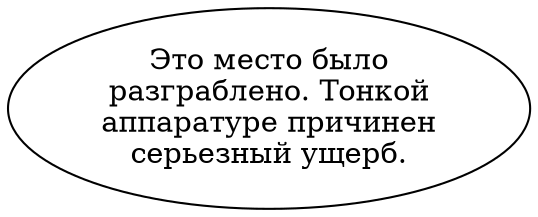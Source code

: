 digraph medlab {
  "start" [style=filled       fillcolor="#FFFFFF"       color="#000000"]
  "start" [label="Это место было\nразграблено. Тонкой\nаппаратуре причинен\nсерьезный ущерб."]
}